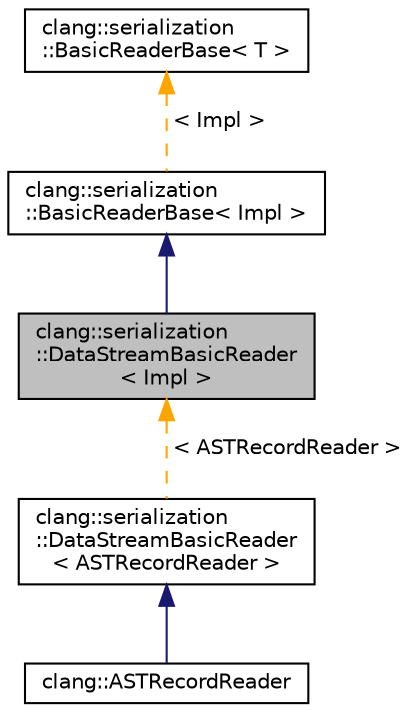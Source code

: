 digraph "clang::serialization::DataStreamBasicReader&lt; Impl &gt;"
{
 // LATEX_PDF_SIZE
  bgcolor="transparent";
  edge [fontname="Helvetica",fontsize="10",labelfontname="Helvetica",labelfontsize="10"];
  node [fontname="Helvetica",fontsize="10",shape=record];
  Node1 [label="clang::serialization\l::DataStreamBasicReader\l\< Impl \>",height=0.2,width=0.4,color="black", fillcolor="grey75", style="filled", fontcolor="black",tooltip="DataStreamBasicReader provides convenience implementations for many BasicReader methods based on the ..."];
  Node2 -> Node1 [dir="back",color="midnightblue",fontsize="10",style="solid",fontname="Helvetica"];
  Node2 [label="clang::serialization\l::BasicReaderBase\< Impl \>",height=0.2,width=0.4,color="black",URL="$classclang_1_1serialization_1_1BasicReaderBase.html",tooltip=" "];
  Node3 -> Node2 [dir="back",color="orange",fontsize="10",style="dashed",label=" \< Impl \>" ,fontname="Helvetica"];
  Node3 [label="clang::serialization\l::BasicReaderBase\< T \>",height=0.2,width=0.4,color="black",URL="$classclang_1_1serialization_1_1BasicReaderBase.html",tooltip=" "];
  Node1 -> Node4 [dir="back",color="orange",fontsize="10",style="dashed",label=" \< ASTRecordReader \>" ,fontname="Helvetica"];
  Node4 [label="clang::serialization\l::DataStreamBasicReader\l\< ASTRecordReader \>",height=0.2,width=0.4,color="black",URL="$classclang_1_1serialization_1_1DataStreamBasicReader.html",tooltip=" "];
  Node4 -> Node5 [dir="back",color="midnightblue",fontsize="10",style="solid",fontname="Helvetica"];
  Node5 [label="clang::ASTRecordReader",height=0.2,width=0.4,color="black",URL="$classclang_1_1ASTRecordReader.html",tooltip="An object for streaming information from a record."];
}
